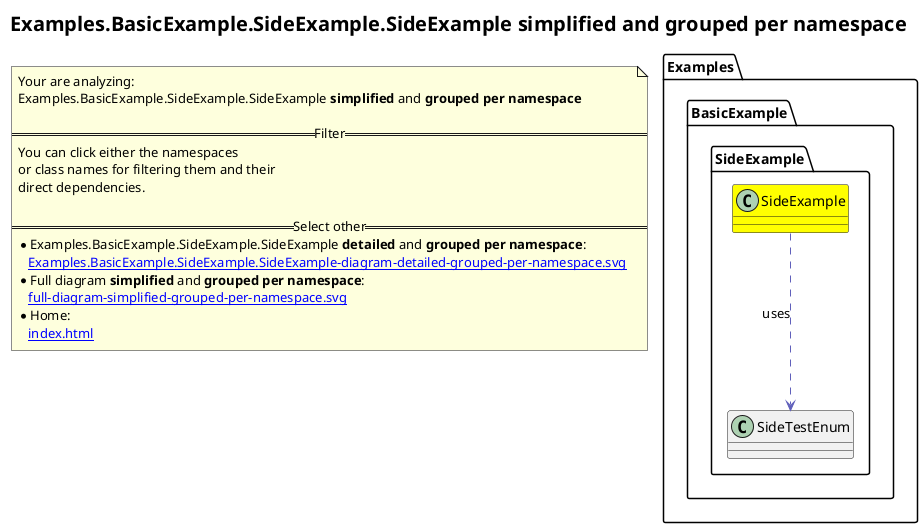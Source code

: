 @startuml
skinparam linetype ortho
title <size:20>Examples.BasicExample.SideExample.SideExample **simplified** and **grouped per namespace**</size>
note "Your are analyzing:\nExamples.BasicExample.SideExample.SideExample **simplified** and **grouped per namespace**\n\n==Filter==\nYou can click either the namespaces \nor class names for filtering them and their\ndirect dependencies.\n\n==Select other==\n* Examples.BasicExample.SideExample.SideExample **detailed** and **grouped per namespace**:\n   [[Examples.BasicExample.SideExample.SideExample-diagram-detailed-grouped-per-namespace.svg]]\n* Full diagram **simplified** and **grouped per namespace**:\n   [[full-diagram-simplified-grouped-per-namespace.svg]]\n* Home:\n   [[index.html]]" as FloatingNote
namespace Examples [[Examples-diagram-simplified-grouped-per-namespace.svg]] {
namespace Examples.BasicExample [[Examples.BasicExample-diagram-simplified-grouped-per-namespace.svg]] {
namespace Examples.BasicExample.SideExample [[Examples.BasicExample.SideExample-diagram-simplified-grouped-per-namespace.svg]] {
    class Examples.BasicExample.SideExample.SideExample [[Examples.BasicExample.SideExample.SideExample-diagram-simplified-grouped-per-namespace.svg]] #yellow {
    }
    class Examples.BasicExample.SideExample.SideTestEnum [[Examples.BasicExample.SideExample.SideTestEnum-diagram-simplified-grouped-per-namespace.svg]]  {
    }
'Compared namespace Examples.BasicExample.SideExample [[Examples.BasicExample.SideExample-diagram-simplified-grouped-per-namespace.svg]] { with last element of     }
' Closing all previous_sub_namespace_list namespace None because file analysis is finished.
' Closing namespace SideExample
}
' Closing namespace BasicExample
}
' Closing namespace Examples
}
 ' *************************************** 
 ' *************************************** 
 ' *************************************** 
' Class relations extracted from namespace:
' Examples.BasicExample.SideExample
Examples.BasicExample.SideExample.SideExample .[#6060BB].> Examples.BasicExample.SideExample.SideTestEnum  : uses 
@enduml